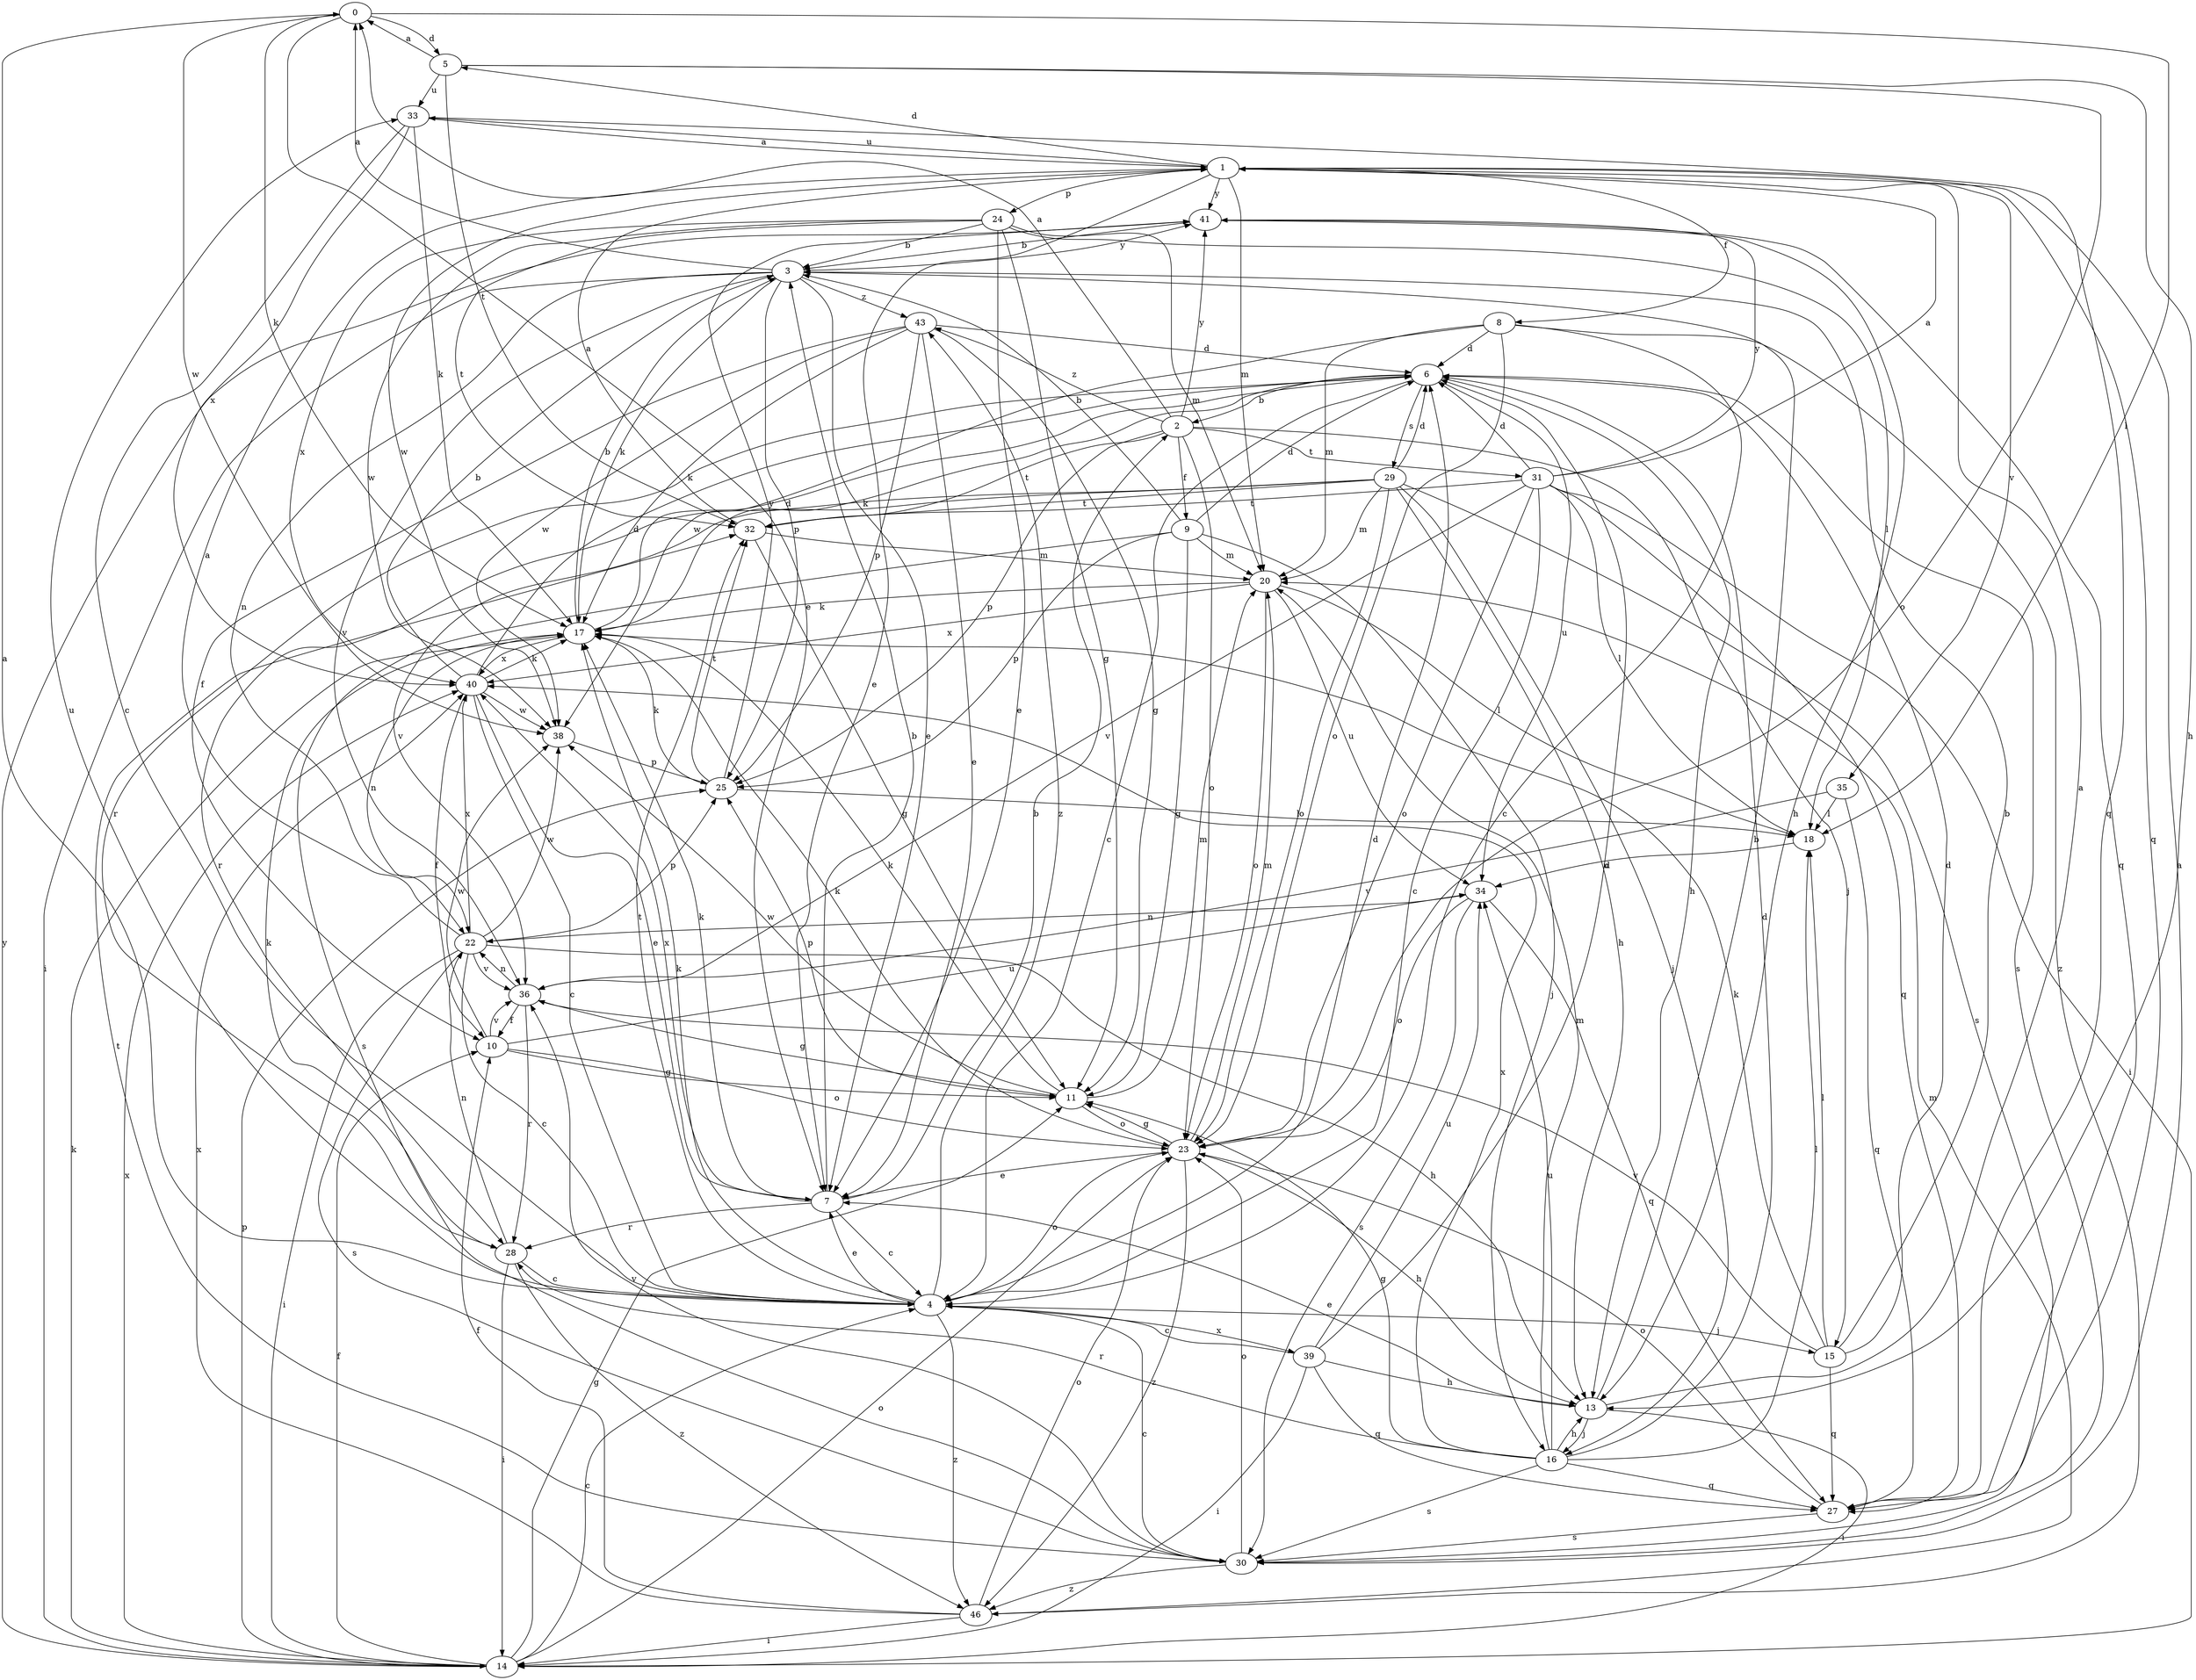 strict digraph  {
0;
1;
2;
3;
4;
5;
6;
7;
8;
9;
10;
11;
13;
14;
15;
16;
17;
18;
20;
22;
23;
24;
25;
27;
28;
29;
30;
31;
32;
33;
34;
35;
36;
38;
39;
40;
41;
43;
46;
0 -> 5  [label=d];
0 -> 7  [label=e];
0 -> 17  [label=k];
0 -> 18  [label=l];
0 -> 38  [label=w];
1 -> 5  [label=d];
1 -> 7  [label=e];
1 -> 8  [label=f];
1 -> 20  [label=m];
1 -> 24  [label=p];
1 -> 27  [label=q];
1 -> 33  [label=u];
1 -> 35  [label=v];
1 -> 38  [label=w];
1 -> 41  [label=y];
2 -> 0  [label=a];
2 -> 9  [label=f];
2 -> 15  [label=j];
2 -> 23  [label=o];
2 -> 25  [label=p];
2 -> 31  [label=t];
2 -> 32  [label=t];
2 -> 41  [label=y];
2 -> 43  [label=z];
3 -> 0  [label=a];
3 -> 7  [label=e];
3 -> 14  [label=i];
3 -> 17  [label=k];
3 -> 22  [label=n];
3 -> 25  [label=p];
3 -> 36  [label=v];
3 -> 41  [label=y];
3 -> 43  [label=z];
4 -> 0  [label=a];
4 -> 6  [label=d];
4 -> 7  [label=e];
4 -> 15  [label=j];
4 -> 17  [label=k];
4 -> 23  [label=o];
4 -> 32  [label=t];
4 -> 33  [label=u];
4 -> 39  [label=x];
4 -> 43  [label=z];
4 -> 46  [label=z];
5 -> 0  [label=a];
5 -> 13  [label=h];
5 -> 23  [label=o];
5 -> 32  [label=t];
5 -> 33  [label=u];
6 -> 2  [label=b];
6 -> 4  [label=c];
6 -> 13  [label=h];
6 -> 17  [label=k];
6 -> 28  [label=r];
6 -> 29  [label=s];
6 -> 30  [label=s];
6 -> 34  [label=u];
7 -> 2  [label=b];
7 -> 3  [label=b];
7 -> 4  [label=c];
7 -> 17  [label=k];
7 -> 28  [label=r];
7 -> 40  [label=x];
8 -> 4  [label=c];
8 -> 6  [label=d];
8 -> 20  [label=m];
8 -> 23  [label=o];
8 -> 38  [label=w];
8 -> 46  [label=z];
9 -> 3  [label=b];
9 -> 6  [label=d];
9 -> 11  [label=g];
9 -> 16  [label=j];
9 -> 20  [label=m];
9 -> 25  [label=p];
9 -> 30  [label=s];
10 -> 11  [label=g];
10 -> 23  [label=o];
10 -> 34  [label=u];
10 -> 36  [label=v];
10 -> 38  [label=w];
11 -> 17  [label=k];
11 -> 20  [label=m];
11 -> 23  [label=o];
11 -> 25  [label=p];
11 -> 38  [label=w];
13 -> 1  [label=a];
13 -> 3  [label=b];
13 -> 7  [label=e];
13 -> 14  [label=i];
13 -> 16  [label=j];
14 -> 4  [label=c];
14 -> 10  [label=f];
14 -> 11  [label=g];
14 -> 17  [label=k];
14 -> 23  [label=o];
14 -> 25  [label=p];
14 -> 40  [label=x];
14 -> 41  [label=y];
15 -> 3  [label=b];
15 -> 6  [label=d];
15 -> 17  [label=k];
15 -> 18  [label=l];
15 -> 27  [label=q];
15 -> 36  [label=v];
16 -> 6  [label=d];
16 -> 11  [label=g];
16 -> 13  [label=h];
16 -> 18  [label=l];
16 -> 20  [label=m];
16 -> 27  [label=q];
16 -> 28  [label=r];
16 -> 30  [label=s];
16 -> 34  [label=u];
16 -> 40  [label=x];
17 -> 3  [label=b];
17 -> 6  [label=d];
17 -> 22  [label=n];
17 -> 40  [label=x];
18 -> 34  [label=u];
20 -> 17  [label=k];
20 -> 18  [label=l];
20 -> 23  [label=o];
20 -> 34  [label=u];
20 -> 40  [label=x];
22 -> 1  [label=a];
22 -> 4  [label=c];
22 -> 13  [label=h];
22 -> 14  [label=i];
22 -> 25  [label=p];
22 -> 30  [label=s];
22 -> 36  [label=v];
22 -> 38  [label=w];
22 -> 40  [label=x];
23 -> 7  [label=e];
23 -> 11  [label=g];
23 -> 13  [label=h];
23 -> 17  [label=k];
23 -> 20  [label=m];
23 -> 46  [label=z];
24 -> 3  [label=b];
24 -> 7  [label=e];
24 -> 11  [label=g];
24 -> 18  [label=l];
24 -> 20  [label=m];
24 -> 32  [label=t];
24 -> 38  [label=w];
24 -> 40  [label=x];
25 -> 17  [label=k];
25 -> 18  [label=l];
25 -> 32  [label=t];
25 -> 41  [label=y];
27 -> 23  [label=o];
27 -> 30  [label=s];
28 -> 4  [label=c];
28 -> 14  [label=i];
28 -> 17  [label=k];
28 -> 22  [label=n];
28 -> 46  [label=z];
29 -> 6  [label=d];
29 -> 13  [label=h];
29 -> 16  [label=j];
29 -> 20  [label=m];
29 -> 23  [label=o];
29 -> 28  [label=r];
29 -> 30  [label=s];
29 -> 32  [label=t];
29 -> 36  [label=v];
30 -> 1  [label=a];
30 -> 4  [label=c];
30 -> 23  [label=o];
30 -> 32  [label=t];
30 -> 36  [label=v];
30 -> 46  [label=z];
31 -> 1  [label=a];
31 -> 4  [label=c];
31 -> 6  [label=d];
31 -> 14  [label=i];
31 -> 18  [label=l];
31 -> 23  [label=o];
31 -> 27  [label=q];
31 -> 32  [label=t];
31 -> 36  [label=v];
31 -> 41  [label=y];
32 -> 1  [label=a];
32 -> 11  [label=g];
32 -> 20  [label=m];
33 -> 1  [label=a];
33 -> 4  [label=c];
33 -> 17  [label=k];
33 -> 27  [label=q];
33 -> 40  [label=x];
34 -> 22  [label=n];
34 -> 23  [label=o];
34 -> 27  [label=q];
34 -> 30  [label=s];
35 -> 18  [label=l];
35 -> 27  [label=q];
35 -> 36  [label=v];
36 -> 10  [label=f];
36 -> 11  [label=g];
36 -> 22  [label=n];
36 -> 28  [label=r];
38 -> 25  [label=p];
39 -> 4  [label=c];
39 -> 6  [label=d];
39 -> 13  [label=h];
39 -> 14  [label=i];
39 -> 27  [label=q];
39 -> 34  [label=u];
40 -> 3  [label=b];
40 -> 4  [label=c];
40 -> 6  [label=d];
40 -> 7  [label=e];
40 -> 10  [label=f];
40 -> 17  [label=k];
40 -> 38  [label=w];
41 -> 3  [label=b];
41 -> 13  [label=h];
41 -> 27  [label=q];
43 -> 6  [label=d];
43 -> 7  [label=e];
43 -> 10  [label=f];
43 -> 11  [label=g];
43 -> 17  [label=k];
43 -> 25  [label=p];
43 -> 38  [label=w];
46 -> 10  [label=f];
46 -> 14  [label=i];
46 -> 20  [label=m];
46 -> 23  [label=o];
46 -> 40  [label=x];
}
